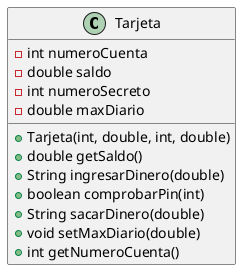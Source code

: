 @startuml
class Tarjeta {
    - int numeroCuenta
    - double saldo
    - int numeroSecreto
    - double maxDiario

    + Tarjeta(int, double, int, double)
    + double getSaldo()
    + String ingresarDinero(double)
    + boolean comprobarPin(int)
    + String sacarDinero(double)
    + void setMaxDiario(double)
    + int getNumeroCuenta()
}
@enduml
